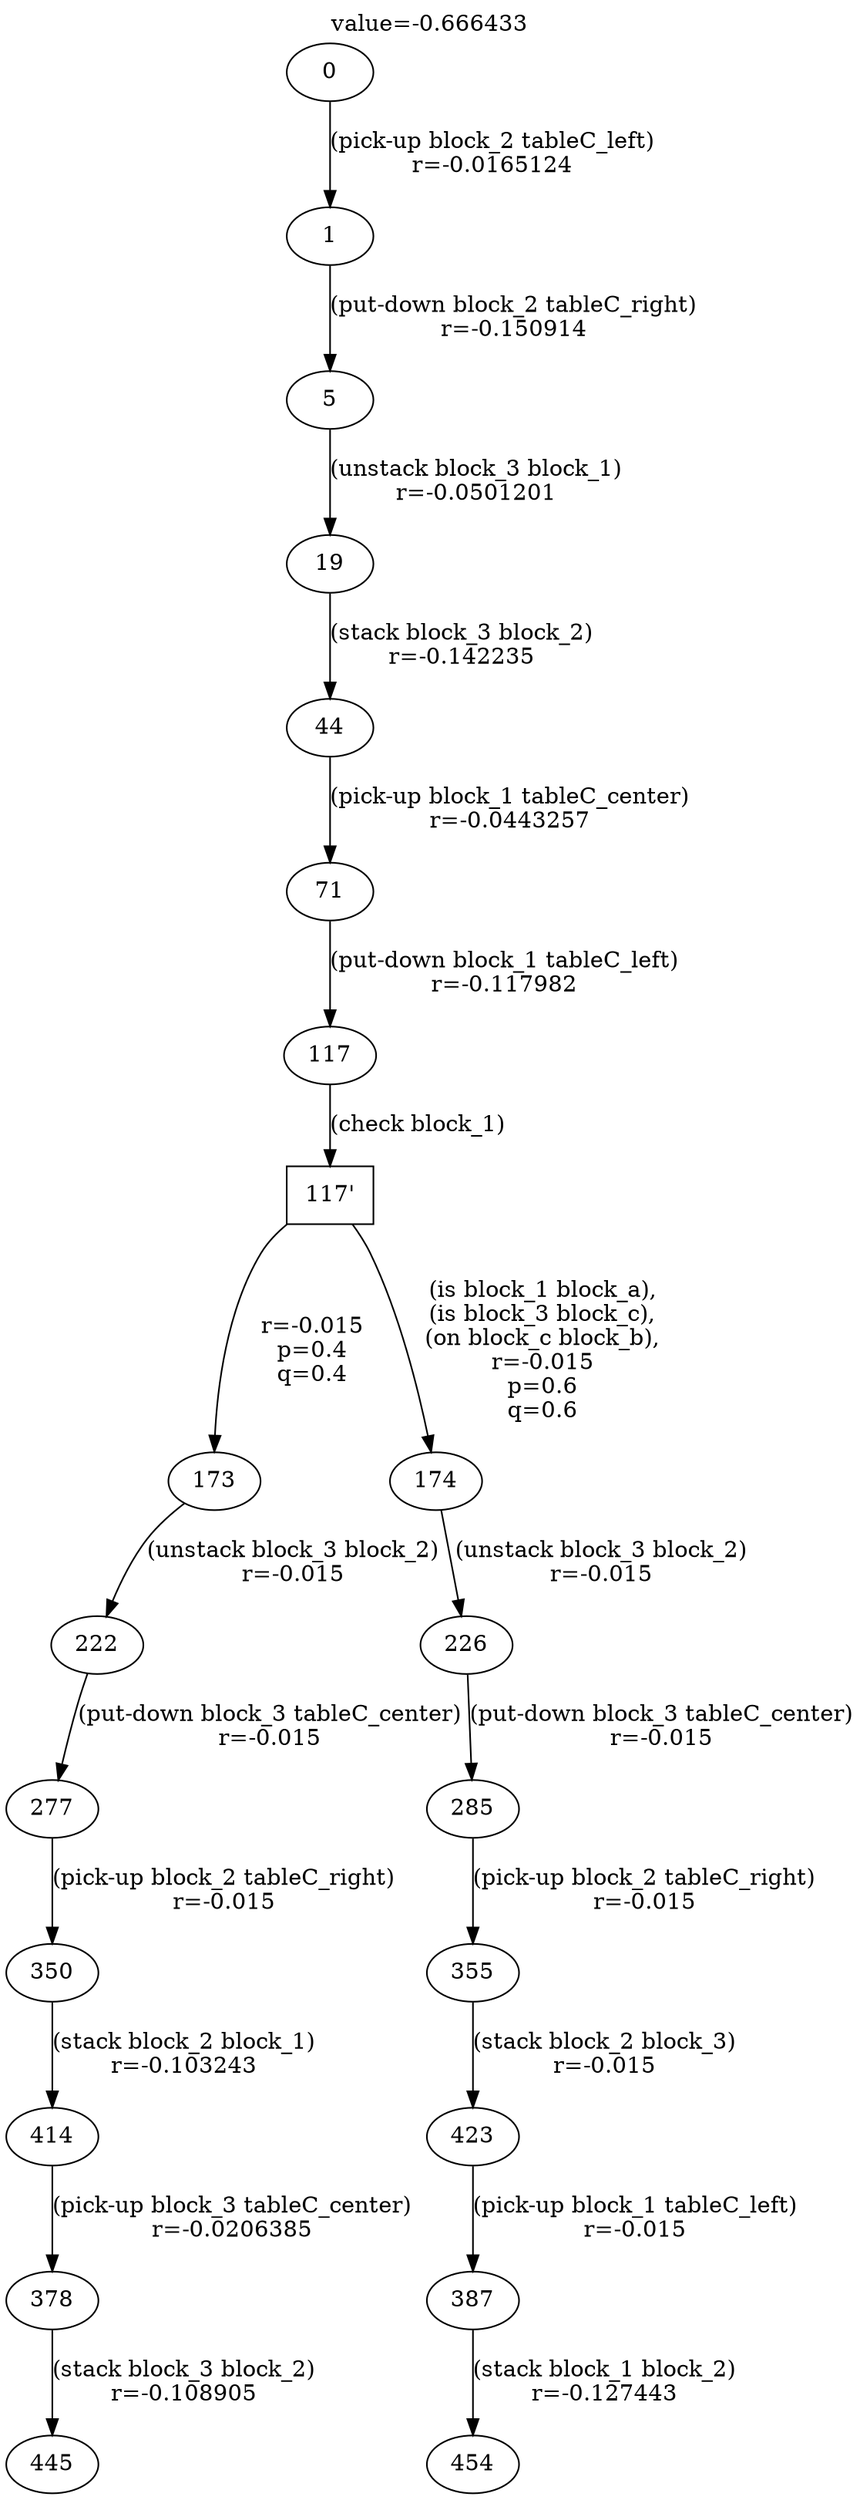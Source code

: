 digraph g{
label="value=-0.666433"
labelloc=top
0->1 [ label="(pick-up block_2 tableC_left)
r=-0.0165124" ];
1->5 [ label="(put-down block_2 tableC_right)
r=-0.150914" ];
5->19 [ label="(unstack block_3 block_1)
r=-0.0501201" ];
19->44 [ label="(stack block_3 block_2)
r=-0.142235" ];
44->71 [ label="(pick-up block_1 tableC_center)
r=-0.0443257" ];
71->117 [ label="(put-down block_1 tableC_left)
r=-0.117982" ];
"117'" [ shape=box ] ;
117->"117'" [ label="(check block_1)" ];
"117'"->173 [ label="
r=-0.015
p=0.4
q=0.4" ];
173->222 [ label="(unstack block_3 block_2)
r=-0.015" ];
222->277 [ label="(put-down block_3 tableC_center)
r=-0.015" ];
277->350 [ label="(pick-up block_2 tableC_right)
r=-0.015" ];
350->414 [ label="(stack block_2 block_1)
r=-0.103243" ];
414->378 [ label="(pick-up block_3 tableC_center)
r=-0.0206385" ];
378->445 [ label="(stack block_3 block_2)
r=-0.108905" ];
"117'"->174 [ label="
(is block_1 block_a),
(is block_3 block_c),
(on block_c block_b),
r=-0.015
p=0.6
q=0.6" ];
174->226 [ label="(unstack block_3 block_2)
r=-0.015" ];
226->285 [ label="(put-down block_3 tableC_center)
r=-0.015" ];
285->355 [ label="(pick-up block_2 tableC_right)
r=-0.015" ];
355->423 [ label="(stack block_2 block_3)
r=-0.015" ];
423->387 [ label="(pick-up block_1 tableC_left)
r=-0.015" ];
387->454 [ label="(stack block_1 block_2)
r=-0.127443" ];
}
